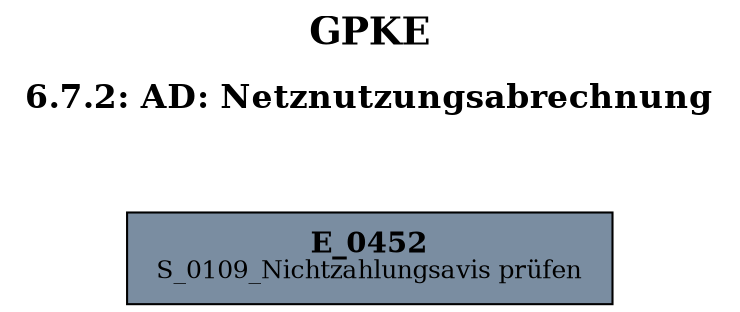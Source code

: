 digraph D {
    labelloc="t";
    label=<<B><FONT POINT-SIZE="18">GPKE</FONT></B><BR/><BR/><B><FONT POINT-SIZE="16">6.7.2: AD: Netznutzungsabrechnung</FONT></B><BR/><BR/><BR/><BR/>>;
    ratio="compress";
    concentrate=true;
    pack=true;
    rankdir=TB;
    packmode="array";
    size="20,20";
    "Empty" [margin="0.2,0.12", shape=box, style=filled, fillcolor="#7a8da1", label=<<B>E_0452</B><BR align="center"/><FONT point-size="12">S_0109_Nichtzahlungsavis prüfen</FONT><BR align="center"/>>];


    bgcolor="transparent";
}